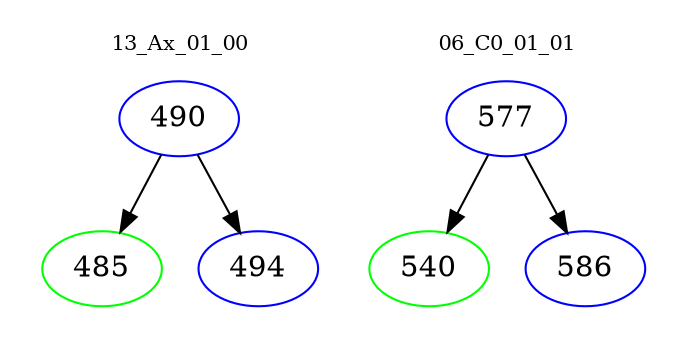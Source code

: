 digraph{
subgraph cluster_0 {
color = white
label = "13_Ax_01_00";
fontsize=10;
T0_490 [label="490", color="blue"]
T0_490 -> T0_485 [color="black"]
T0_485 [label="485", color="green"]
T0_490 -> T0_494 [color="black"]
T0_494 [label="494", color="blue"]
}
subgraph cluster_1 {
color = white
label = "06_C0_01_01";
fontsize=10;
T1_577 [label="577", color="blue"]
T1_577 -> T1_540 [color="black"]
T1_540 [label="540", color="green"]
T1_577 -> T1_586 [color="black"]
T1_586 [label="586", color="blue"]
}
}
